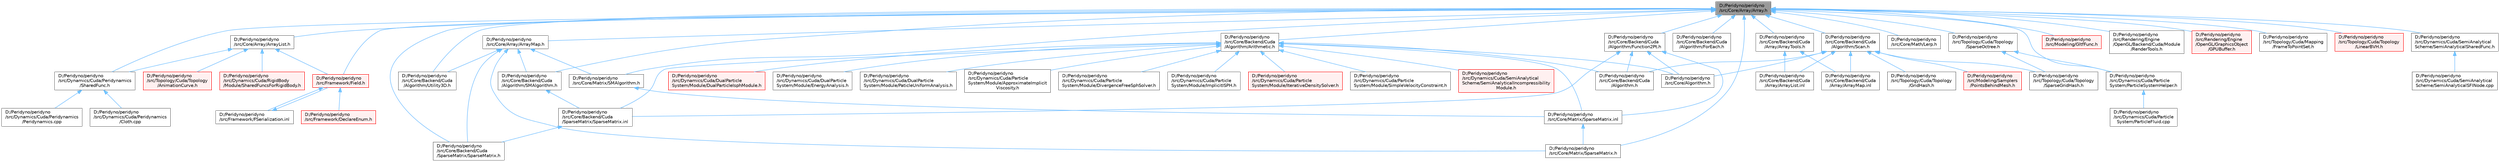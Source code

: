 digraph "D:/Peridyno/peridyno/src/Core/Array/Array.h"
{
 // LATEX_PDF_SIZE
  bgcolor="transparent";
  edge [fontname=Helvetica,fontsize=10,labelfontname=Helvetica,labelfontsize=10];
  node [fontname=Helvetica,fontsize=10,shape=box,height=0.2,width=0.4];
  Node1 [id="Node000001",label="D:/Peridyno/peridyno\l/src/Core/Array/Array.h",height=0.2,width=0.4,color="gray40", fillcolor="grey60", style="filled", fontcolor="black",tooltip=" "];
  Node1 -> Node2 [id="edge1_Node000001_Node000002",dir="back",color="steelblue1",style="solid",tooltip=" "];
  Node2 [id="Node000002",label="D:/Peridyno/peridyno\l/src/Core/Array/ArrayList.h",height=0.2,width=0.4,color="grey40", fillcolor="white", style="filled",URL="$_array_list_8h.html",tooltip=" "];
  Node2 -> Node3 [id="edge2_Node000002_Node000003",dir="back",color="steelblue1",style="solid",tooltip=" "];
  Node3 [id="Node000003",label="D:/Peridyno/peridyno\l/src/Dynamics/Cuda/Peridynamics\l/SharedFunc.h",height=0.2,width=0.4,color="grey40", fillcolor="white", style="filled",URL="$_shared_func_8h.html",tooltip=" "];
  Node3 -> Node4 [id="edge3_Node000003_Node000004",dir="back",color="steelblue1",style="solid",tooltip=" "];
  Node4 [id="Node000004",label="D:/Peridyno/peridyno\l/src/Dynamics/Cuda/Peridynamics\l/Cloth.cpp",height=0.2,width=0.4,color="grey40", fillcolor="white", style="filled",URL="$_cloth_8cpp.html",tooltip=" "];
  Node3 -> Node5 [id="edge4_Node000003_Node000005",dir="back",color="steelblue1",style="solid",tooltip=" "];
  Node5 [id="Node000005",label="D:/Peridyno/peridyno\l/src/Dynamics/Cuda/Peridynamics\l/Peridynamics.cpp",height=0.2,width=0.4,color="grey40", fillcolor="white", style="filled",URL="$_peridynamics_8cpp.html",tooltip=" "];
  Node2 -> Node6 [id="edge5_Node000002_Node000006",dir="back",color="steelblue1",style="solid",tooltip=" "];
  Node6 [id="Node000006",label="D:/Peridyno/peridyno\l/src/Dynamics/Cuda/RigidBody\l/Module/SharedFuncsForRigidBody.h",height=0.2,width=0.4,color="red", fillcolor="#FFF0F0", style="filled",URL="$_shared_funcs_for_rigid_body_8h.html",tooltip=" "];
  Node2 -> Node10 [id="edge6_Node000002_Node000010",dir="back",color="steelblue1",style="solid",tooltip=" "];
  Node10 [id="Node000010",label="D:/Peridyno/peridyno\l/src/Framework/Field.h",height=0.2,width=0.4,color="red", fillcolor="#FFF0F0", style="filled",URL="$_field_8h.html",tooltip=" "];
  Node10 -> Node11 [id="edge7_Node000010_Node000011",dir="back",color="steelblue1",style="solid",tooltip=" "];
  Node11 [id="Node000011",label="D:/Peridyno/peridyno\l/src/Framework/DeclareEnum.h",height=0.2,width=0.4,color="red", fillcolor="#FFF0F0", style="filled",URL="$_declare_enum_8h.html",tooltip=" "];
  Node10 -> Node589 [id="edge8_Node000010_Node000589",dir="back",color="steelblue1",style="solid",tooltip=" "];
  Node589 [id="Node000589",label="D:/Peridyno/peridyno\l/src/Framework/FSerialization.inl",height=0.2,width=0.4,color="grey40", fillcolor="white", style="filled",URL="$_f_serialization_8inl.html",tooltip=" "];
  Node589 -> Node10 [id="edge9_Node000589_Node000010",dir="back",color="steelblue1",style="solid",tooltip=" "];
  Node2 -> Node649 [id="edge10_Node000002_Node000649",dir="back",color="steelblue1",style="solid",tooltip=" "];
  Node649 [id="Node000649",label="D:/Peridyno/peridyno\l/src/Topology/Cuda/Topology\l/AnimationCurve.h",height=0.2,width=0.4,color="red", fillcolor="#FFF0F0", style="filled",URL="$_animation_curve_8h.html",tooltip=" "];
  Node1 -> Node651 [id="edge11_Node000001_Node000651",dir="back",color="steelblue1",style="solid",tooltip=" "];
  Node651 [id="Node000651",label="D:/Peridyno/peridyno\l/src/Core/Array/ArrayMap.h",height=0.2,width=0.4,color="grey40", fillcolor="white", style="filled",URL="$_array_map_8h.html",tooltip=" "];
  Node651 -> Node652 [id="edge12_Node000651_Node000652",dir="back",color="steelblue1",style="solid",tooltip=" "];
  Node652 [id="Node000652",label="D:/Peridyno/peridyno\l/src/Core/Backend/Cuda\l/Algorithm/SMAlgorithm.h",height=0.2,width=0.4,color="grey40", fillcolor="white", style="filled",URL="$_backend_2_cuda_2_algorithm_2_s_m_algorithm_8h.html",tooltip=" "];
  Node652 -> Node653 [id="edge13_Node000652_Node000653",dir="back",color="steelblue1",style="solid",tooltip=" "];
  Node653 [id="Node000653",label="D:/Peridyno/peridyno\l/src/Core/Backend/Cuda\l/SparseMatrix/SparseMatrix.inl",height=0.2,width=0.4,color="grey40", fillcolor="white", style="filled",URL="$_backend_2_cuda_2_sparse_matrix_2_sparse_matrix_8inl.html",tooltip=" "];
  Node653 -> Node654 [id="edge14_Node000653_Node000654",dir="back",color="steelblue1",style="solid",tooltip=" "];
  Node654 [id="Node000654",label="D:/Peridyno/peridyno\l/src/Core/Backend/Cuda\l/SparseMatrix/SparseMatrix.h",height=0.2,width=0.4,color="grey40", fillcolor="white", style="filled",URL="$_backend_2_cuda_2_sparse_matrix_2_sparse_matrix_8h.html",tooltip=" "];
  Node651 -> Node655 [id="edge15_Node000651_Node000655",dir="back",color="steelblue1",style="solid",tooltip=" "];
  Node655 [id="Node000655",label="D:/Peridyno/peridyno\l/src/Core/Backend/Cuda\l/Algorithm/Utility3D.h",height=0.2,width=0.4,color="grey40", fillcolor="white", style="filled",URL="$_utility3_d_8h.html",tooltip=" "];
  Node651 -> Node654 [id="edge16_Node000651_Node000654",dir="back",color="steelblue1",style="solid",tooltip=" "];
  Node651 -> Node656 [id="edge17_Node000651_Node000656",dir="back",color="steelblue1",style="solid",tooltip=" "];
  Node656 [id="Node000656",label="D:/Peridyno/peridyno\l/src/Core/Matrix/SMAlgorithm.h",height=0.2,width=0.4,color="grey40", fillcolor="white", style="filled",URL="$_matrix_2_s_m_algorithm_8h.html",tooltip=" "];
  Node656 -> Node657 [id="edge18_Node000656_Node000657",dir="back",color="steelblue1",style="solid",tooltip=" "];
  Node657 [id="Node000657",label="D:/Peridyno/peridyno\l/src/Core/Matrix/SparseMatrix.inl",height=0.2,width=0.4,color="grey40", fillcolor="white", style="filled",URL="$_matrix_2_sparse_matrix_8inl.html",tooltip=" "];
  Node657 -> Node658 [id="edge19_Node000657_Node000658",dir="back",color="steelblue1",style="solid",tooltip=" "];
  Node658 [id="Node000658",label="D:/Peridyno/peridyno\l/src/Core/Matrix/SparseMatrix.h",height=0.2,width=0.4,color="grey40", fillcolor="white", style="filled",URL="$_matrix_2_sparse_matrix_8h.html",tooltip=" "];
  Node651 -> Node658 [id="edge20_Node000651_Node000658",dir="back",color="steelblue1",style="solid",tooltip=" "];
  Node1 -> Node659 [id="edge21_Node000001_Node000659",dir="back",color="steelblue1",style="solid",tooltip=" "];
  Node659 [id="Node000659",label="D:/Peridyno/peridyno\l/src/Core/Backend/Cuda\l/Algorithm/Arithmetic.h",height=0.2,width=0.4,color="grey40", fillcolor="white", style="filled",URL="$_arithmetic_8h.html",tooltip=" "];
  Node659 -> Node660 [id="edge22_Node000659_Node000660",dir="back",color="steelblue1",style="solid",tooltip=" "];
  Node660 [id="Node000660",label="D:/Peridyno/peridyno\l/src/Core/Algorithm.h",height=0.2,width=0.4,color="grey40", fillcolor="white", style="filled",URL="$_algorithm_8h.html",tooltip=" "];
  Node659 -> Node661 [id="edge23_Node000659_Node000661",dir="back",color="steelblue1",style="solid",tooltip=" "];
  Node661 [id="Node000661",label="D:/Peridyno/peridyno\l/src/Core/Backend/Cuda\l/Algorithm.h",height=0.2,width=0.4,color="grey40", fillcolor="white", style="filled",URL="$_backend_2_cuda_2_algorithm_8h.html",tooltip=" "];
  Node659 -> Node653 [id="edge24_Node000659_Node000653",dir="back",color="steelblue1",style="solid",tooltip=" "];
  Node659 -> Node657 [id="edge25_Node000659_Node000657",dir="back",color="steelblue1",style="solid",tooltip=" "];
  Node659 -> Node13 [id="edge26_Node000659_Node000013",dir="back",color="steelblue1",style="solid",tooltip=" "];
  Node13 [id="Node000013",label="D:/Peridyno/peridyno\l/src/Dynamics/Cuda/DualParticle\lSystem/Module/DualParticleIsphModule.h",height=0.2,width=0.4,color="red", fillcolor="#FFF0F0", style="filled",URL="$_dual_particle_isph_module_8h.html",tooltip=" "];
  Node659 -> Node121 [id="edge27_Node000659_Node000121",dir="back",color="steelblue1",style="solid",tooltip=" "];
  Node121 [id="Node000121",label="D:/Peridyno/peridyno\l/src/Dynamics/Cuda/DualParticle\lSystem/Module/EnergyAnalysis.h",height=0.2,width=0.4,color="grey40", fillcolor="white", style="filled",URL="$_energy_analysis_8h.html",tooltip=" "];
  Node659 -> Node41 [id="edge28_Node000659_Node000041",dir="back",color="steelblue1",style="solid",tooltip=" "];
  Node41 [id="Node000041",label="D:/Peridyno/peridyno\l/src/Dynamics/Cuda/DualParticle\lSystem/Module/PaticleUniformAnalysis.h",height=0.2,width=0.4,color="grey40", fillcolor="white", style="filled",URL="$_paticle_uniform_analysis_8h.html",tooltip=" "];
  Node659 -> Node124 [id="edge29_Node000659_Node000124",dir="back",color="steelblue1",style="solid",tooltip=" "];
  Node124 [id="Node000124",label="D:/Peridyno/peridyno\l/src/Dynamics/Cuda/Particle\lSystem/Module/ApproximateImplicit\lViscosity.h",height=0.2,width=0.4,color="grey40", fillcolor="white", style="filled",URL="$_approximate_implicit_viscosity_8h.html",tooltip=" "];
  Node659 -> Node21 [id="edge30_Node000659_Node000021",dir="back",color="steelblue1",style="solid",tooltip=" "];
  Node21 [id="Node000021",label="D:/Peridyno/peridyno\l/src/Dynamics/Cuda/Particle\lSystem/Module/DivergenceFreeSphSolver.h",height=0.2,width=0.4,color="grey40", fillcolor="white", style="filled",URL="$_divergence_free_sph_solver_8h.html",tooltip=" "];
  Node659 -> Node22 [id="edge31_Node000659_Node000022",dir="back",color="steelblue1",style="solid",tooltip=" "];
  Node22 [id="Node000022",label="D:/Peridyno/peridyno\l/src/Dynamics/Cuda/Particle\lSystem/Module/ImplicitISPH.h",height=0.2,width=0.4,color="grey40", fillcolor="white", style="filled",URL="$_implicit_i_s_p_h_8h.html",tooltip=" "];
  Node659 -> Node34 [id="edge32_Node000659_Node000034",dir="back",color="steelblue1",style="solid",tooltip=" "];
  Node34 [id="Node000034",label="D:/Peridyno/peridyno\l/src/Dynamics/Cuda/Particle\lSystem/Module/IterativeDensitySolver.h",height=0.2,width=0.4,color="red", fillcolor="#FFF0F0", style="filled",URL="$_iterative_density_solver_8h.html",tooltip=" "];
  Node659 -> Node42 [id="edge33_Node000659_Node000042",dir="back",color="steelblue1",style="solid",tooltip=" "];
  Node42 [id="Node000042",label="D:/Peridyno/peridyno\l/src/Dynamics/Cuda/Particle\lSystem/Module/SimpleVelocityConstraint.h",height=0.2,width=0.4,color="grey40", fillcolor="white", style="filled",URL="$_simple_velocity_constraint_8h.html",tooltip=" "];
  Node659 -> Node140 [id="edge34_Node000659_Node000140",dir="back",color="steelblue1",style="solid",tooltip=" "];
  Node140 [id="Node000140",label="D:/Peridyno/peridyno\l/src/Dynamics/Cuda/SemiAnalytical\lScheme/SemiAnalyticalIncompressibility\lModule.h",height=0.2,width=0.4,color="red", fillcolor="#FFF0F0", style="filled",URL="$_semi_analytical_incompressibility_module_8h.html",tooltip=" "];
  Node1 -> Node662 [id="edge35_Node000001_Node000662",dir="back",color="steelblue1",style="solid",tooltip=" "];
  Node662 [id="Node000662",label="D:/Peridyno/peridyno\l/src/Core/Backend/Cuda\l/Algorithm/ForEach.h",height=0.2,width=0.4,color="grey40", fillcolor="white", style="filled",URL="$_for_each_8h.html",tooltip=" "];
  Node1 -> Node663 [id="edge36_Node000001_Node000663",dir="back",color="steelblue1",style="solid",tooltip=" "];
  Node663 [id="Node000663",label="D:/Peridyno/peridyno\l/src/Core/Backend/Cuda\l/Algorithm/Function2Pt.h",height=0.2,width=0.4,color="grey40", fillcolor="white", style="filled",URL="$_function2_pt_8h.html",tooltip=" "];
  Node663 -> Node660 [id="edge37_Node000663_Node000660",dir="back",color="steelblue1",style="solid",tooltip=" "];
  Node663 -> Node661 [id="edge38_Node000663_Node000661",dir="back",color="steelblue1",style="solid",tooltip=" "];
  Node663 -> Node653 [id="edge39_Node000663_Node000653",dir="back",color="steelblue1",style="solid",tooltip=" "];
  Node663 -> Node657 [id="edge40_Node000663_Node000657",dir="back",color="steelblue1",style="solid",tooltip=" "];
  Node1 -> Node652 [id="edge41_Node000001_Node000652",dir="back",color="steelblue1",style="solid",tooltip=" "];
  Node1 -> Node664 [id="edge42_Node000001_Node000664",dir="back",color="steelblue1",style="solid",tooltip=" "];
  Node664 [id="Node000664",label="D:/Peridyno/peridyno\l/src/Core/Backend/Cuda\l/Algorithm/Scan.h",height=0.2,width=0.4,color="grey40", fillcolor="white", style="filled",URL="$_scan_8h.html",tooltip=" "];
  Node664 -> Node660 [id="edge43_Node000664_Node000660",dir="back",color="steelblue1",style="solid",tooltip=" "];
  Node664 -> Node661 [id="edge44_Node000664_Node000661",dir="back",color="steelblue1",style="solid",tooltip=" "];
  Node664 -> Node665 [id="edge45_Node000664_Node000665",dir="back",color="steelblue1",style="solid",tooltip=" "];
  Node665 [id="Node000665",label="D:/Peridyno/peridyno\l/src/Core/Backend/Cuda\l/Array/ArrayList.inl",height=0.2,width=0.4,color="grey40", fillcolor="white", style="filled",URL="$_cuda_2_array_2_array_list_8inl.html",tooltip=" "];
  Node664 -> Node666 [id="edge46_Node000664_Node000666",dir="back",color="steelblue1",style="solid",tooltip=" "];
  Node666 [id="Node000666",label="D:/Peridyno/peridyno\l/src/Core/Backend/Cuda\l/Array/ArrayMap.inl",height=0.2,width=0.4,color="grey40", fillcolor="white", style="filled",URL="$_array_map_8inl.html",tooltip=" "];
  Node664 -> Node417 [id="edge47_Node000664_Node000417",dir="back",color="steelblue1",style="solid",tooltip=" "];
  Node417 [id="Node000417",label="D:/Peridyno/peridyno\l/src/Modeling/Samplers\l/PointsBehindMesh.h",height=0.2,width=0.4,color="red", fillcolor="#FFF0F0", style="filled",URL="$_points_behind_mesh_8h.html",tooltip=" "];
  Node664 -> Node667 [id="edge48_Node000664_Node000667",dir="back",color="steelblue1",style="solid",tooltip=" "];
  Node667 [id="Node000667",label="D:/Peridyno/peridyno\l/src/Topology/Cuda/Topology\l/GridHash.h",height=0.2,width=0.4,color="grey40", fillcolor="white", style="filled",URL="$_grid_hash_8h.html",tooltip=" "];
  Node664 -> Node668 [id="edge49_Node000664_Node000668",dir="back",color="steelblue1",style="solid",tooltip=" "];
  Node668 [id="Node000668",label="D:/Peridyno/peridyno\l/src/Topology/Cuda/Topology\l/SparseGridHash.h",height=0.2,width=0.4,color="grey40", fillcolor="white", style="filled",URL="$_sparse_grid_hash_8h.html",tooltip=" "];
  Node1 -> Node655 [id="edge50_Node000001_Node000655",dir="back",color="steelblue1",style="solid",tooltip=" "];
  Node1 -> Node669 [id="edge51_Node000001_Node000669",dir="back",color="steelblue1",style="solid",tooltip=" "];
  Node669 [id="Node000669",label="D:/Peridyno/peridyno\l/src/Core/Backend/Cuda\l/Array/ArrayTools.h",height=0.2,width=0.4,color="grey40", fillcolor="white", style="filled",URL="$_array_tools_8h.html",tooltip=" "];
  Node669 -> Node665 [id="edge52_Node000669_Node000665",dir="back",color="steelblue1",style="solid",tooltip=" "];
  Node669 -> Node666 [id="edge53_Node000669_Node000666",dir="back",color="steelblue1",style="solid",tooltip=" "];
  Node1 -> Node654 [id="edge54_Node000001_Node000654",dir="back",color="steelblue1",style="solid",tooltip=" "];
  Node1 -> Node670 [id="edge55_Node000001_Node000670",dir="back",color="steelblue1",style="solid",tooltip=" "];
  Node670 [id="Node000670",label="D:/Peridyno/peridyno\l/src/Core/Math/Lerp.h",height=0.2,width=0.4,color="grey40", fillcolor="white", style="filled",URL="$_lerp_8h.html",tooltip=" "];
  Node1 -> Node656 [id="edge56_Node000001_Node000656",dir="back",color="steelblue1",style="solid",tooltip=" "];
  Node1 -> Node658 [id="edge57_Node000001_Node000658",dir="back",color="steelblue1",style="solid",tooltip=" "];
  Node1 -> Node671 [id="edge58_Node000001_Node000671",dir="back",color="steelblue1",style="solid",tooltip=" "];
  Node671 [id="Node000671",label="D:/Peridyno/peridyno\l/src/Dynamics/Cuda/Particle\lSystem/ParticleSystemHelper.h",height=0.2,width=0.4,color="grey40", fillcolor="white", style="filled",URL="$_particle_system_helper_8h.html",tooltip=" "];
  Node671 -> Node26 [id="edge59_Node000671_Node000026",dir="back",color="steelblue1",style="solid",tooltip=" "];
  Node26 [id="Node000026",label="D:/Peridyno/peridyno\l/src/Dynamics/Cuda/Particle\lSystem/ParticleFluid.cpp",height=0.2,width=0.4,color="grey40", fillcolor="white", style="filled",URL="$_cuda_2_particle_system_2_particle_fluid_8cpp.html",tooltip=" "];
  Node1 -> Node3 [id="edge60_Node000001_Node000003",dir="back",color="steelblue1",style="solid",tooltip=" "];
  Node1 -> Node672 [id="edge61_Node000001_Node000672",dir="back",color="steelblue1",style="solid",tooltip=" "];
  Node672 [id="Node000672",label="D:/Peridyno/peridyno\l/src/Dynamics/Cuda/SemiAnalytical\lScheme/SemiAnalyticalSharedFunc.h",height=0.2,width=0.4,color="grey40", fillcolor="white", style="filled",URL="$_semi_analytical_shared_func_8h.html",tooltip=" "];
  Node672 -> Node32 [id="edge62_Node000672_Node000032",dir="back",color="steelblue1",style="solid",tooltip=" "];
  Node32 [id="Node000032",label="D:/Peridyno/peridyno\l/src/Dynamics/Cuda/SemiAnalytical\lScheme/SemiAnalyticalSFINode.cpp",height=0.2,width=0.4,color="grey40", fillcolor="white", style="filled",URL="$_semi_analytical_s_f_i_node_8cpp.html",tooltip=" "];
  Node1 -> Node10 [id="edge63_Node000001_Node000010",dir="back",color="steelblue1",style="solid",tooltip=" "];
  Node1 -> Node529 [id="edge64_Node000001_Node000529",dir="back",color="steelblue1",style="solid",tooltip=" "];
  Node529 [id="Node000529",label="D:/Peridyno/peridyno\l/src/Modeling/GltfFunc.h",height=0.2,width=0.4,color="red", fillcolor="#FFF0F0", style="filled",URL="$_gltf_func_8h.html",tooltip=" "];
  Node1 -> Node673 [id="edge65_Node000001_Node000673",dir="back",color="steelblue1",style="solid",tooltip=" "];
  Node673 [id="Node000673",label="D:/Peridyno/peridyno\l/src/Rendering/Engine\l/OpenGL/Backend/Cuda/Module\l/RenderTools.h",height=0.2,width=0.4,color="grey40", fillcolor="white", style="filled",URL="$_render_tools_8h.html",tooltip=" "];
  Node1 -> Node485 [id="edge66_Node000001_Node000485",dir="back",color="steelblue1",style="solid",tooltip=" "];
  Node485 [id="Node000485",label="D:/Peridyno/peridyno\l/src/Rendering/Engine\l/OpenGL/GraphicsObject\l/GPUBuffer.h",height=0.2,width=0.4,color="red", fillcolor="#FFF0F0", style="filled",URL="$_g_p_u_buffer_8h.html",tooltip=" "];
  Node1 -> Node469 [id="edge67_Node000001_Node000469",dir="back",color="steelblue1",style="solid",tooltip=" "];
  Node469 [id="Node000469",label="D:/Peridyno/peridyno\l/src/Topology/Cuda/Mapping\l/FrameToPointSet.h",height=0.2,width=0.4,color="grey40", fillcolor="white", style="filled",URL="$_frame_to_point_set_8h.html",tooltip=" "];
  Node1 -> Node674 [id="edge68_Node000001_Node000674",dir="back",color="steelblue1",style="solid",tooltip=" "];
  Node674 [id="Node000674",label="D:/Peridyno/peridyno\l/src/Topology/Cuda/Topology\l/LinearBVH.h",height=0.2,width=0.4,color="red", fillcolor="#FFF0F0", style="filled",URL="$_linear_b_v_h_8h.html",tooltip=" "];
  Node1 -> Node675 [id="edge69_Node000001_Node000675",dir="back",color="steelblue1",style="solid",tooltip=" "];
  Node675 [id="Node000675",label="D:/Peridyno/peridyno\l/src/Topology/Cuda/Topology\l/SparseOctree.h",height=0.2,width=0.4,color="grey40", fillcolor="white", style="filled",URL="$_sparse_octree_8h.html",tooltip=" "];
  Node675 -> Node671 [id="edge70_Node000675_Node000671",dir="back",color="steelblue1",style="solid",tooltip=" "];
  Node675 -> Node668 [id="edge71_Node000675_Node000668",dir="back",color="steelblue1",style="solid",tooltip=" "];
}
